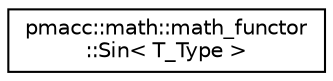 digraph "Graphical Class Hierarchy"
{
 // LATEX_PDF_SIZE
  edge [fontname="Helvetica",fontsize="10",labelfontname="Helvetica",labelfontsize="10"];
  node [fontname="Helvetica",fontsize="10",shape=record];
  rankdir="LR";
  Node0 [label="pmacc::math::math_functor\l::Sin\< T_Type \>",height=0.2,width=0.4,color="black", fillcolor="white", style="filled",URL="$structpmacc_1_1math_1_1math__functor_1_1_sin.html",tooltip=" "];
}
